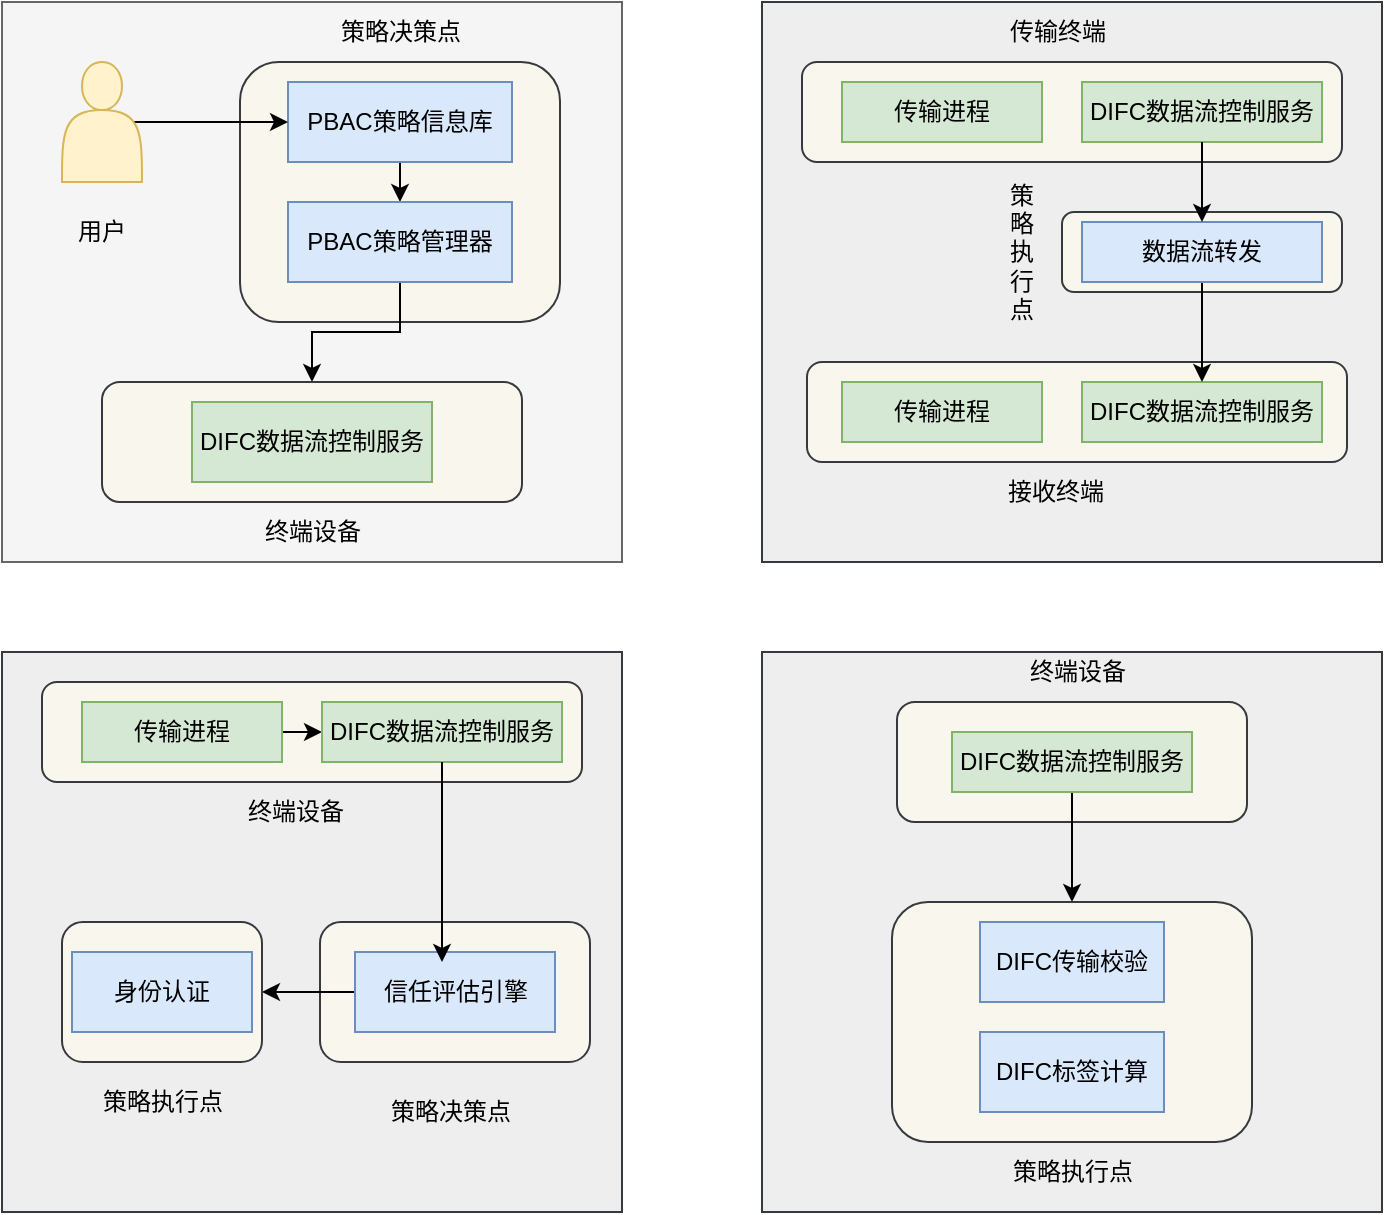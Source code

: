 <mxfile version="21.1.2" type="github">
  <diagram name="第 1 页" id="O18CY8XnaBSc46CLeHWP">
    <mxGraphModel dx="1434" dy="788" grid="1" gridSize="10" guides="1" tooltips="1" connect="1" arrows="1" fold="1" page="1" pageScale="1" pageWidth="827" pageHeight="1169" math="0" shadow="0">
      <root>
        <mxCell id="0" />
        <mxCell id="1" parent="0" />
        <mxCell id="UMHnbR3vApaapKaN-r0W-21" value="" style="rounded=0;whiteSpace=wrap;html=1;fillColor=#eeeeee;strokeColor=#36393d;" vertex="1" parent="1">
          <mxGeometry x="150" y="375" width="310" height="280" as="geometry" />
        </mxCell>
        <mxCell id="UMHnbR3vApaapKaN-r0W-1" value="" style="rounded=0;whiteSpace=wrap;html=1;fillColor=#f5f5f5;fontColor=#333333;strokeColor=#666666;" vertex="1" parent="1">
          <mxGeometry x="150" y="50" width="310" height="280" as="geometry" />
        </mxCell>
        <mxCell id="UMHnbR3vApaapKaN-r0W-7" value="" style="rounded=1;whiteSpace=wrap;html=1;fillColor=#f9f7ed;strokeColor=#36393d;" vertex="1" parent="1">
          <mxGeometry x="269" y="80" width="160" height="130" as="geometry" />
        </mxCell>
        <mxCell id="UMHnbR3vApaapKaN-r0W-59" style="edgeStyle=orthogonalEdgeStyle;rounded=0;orthogonalLoop=1;jettySize=auto;html=1;exitX=0.5;exitY=1;exitDx=0;exitDy=0;entryX=0.5;entryY=0;entryDx=0;entryDy=0;" edge="1" parent="1" source="UMHnbR3vApaapKaN-r0W-3" target="UMHnbR3vApaapKaN-r0W-5">
          <mxGeometry relative="1" as="geometry" />
        </mxCell>
        <mxCell id="UMHnbR3vApaapKaN-r0W-3" value="PBAC策略信息库" style="rounded=0;whiteSpace=wrap;html=1;fillColor=#dae8fc;strokeColor=#6c8ebf;" vertex="1" parent="1">
          <mxGeometry x="293" y="90" width="112" height="40" as="geometry" />
        </mxCell>
        <mxCell id="UMHnbR3vApaapKaN-r0W-60" style="edgeStyle=orthogonalEdgeStyle;rounded=0;orthogonalLoop=1;jettySize=auto;html=1;exitX=0.5;exitY=1;exitDx=0;exitDy=0;entryX=0.5;entryY=0;entryDx=0;entryDy=0;" edge="1" parent="1" source="UMHnbR3vApaapKaN-r0W-5" target="UMHnbR3vApaapKaN-r0W-9">
          <mxGeometry relative="1" as="geometry" />
        </mxCell>
        <mxCell id="UMHnbR3vApaapKaN-r0W-5" value="PBAC策略管理器" style="rounded=0;whiteSpace=wrap;html=1;fillColor=#dae8fc;strokeColor=#6c8ebf;" vertex="1" parent="1">
          <mxGeometry x="293" y="150" width="112" height="40" as="geometry" />
        </mxCell>
        <mxCell id="UMHnbR3vApaapKaN-r0W-58" style="edgeStyle=orthogonalEdgeStyle;rounded=0;orthogonalLoop=1;jettySize=auto;html=1;exitX=0.9;exitY=0.5;exitDx=0;exitDy=0;exitPerimeter=0;entryX=0;entryY=0.5;entryDx=0;entryDy=0;" edge="1" parent="1" source="UMHnbR3vApaapKaN-r0W-6" target="UMHnbR3vApaapKaN-r0W-3">
          <mxGeometry relative="1" as="geometry" />
        </mxCell>
        <mxCell id="UMHnbR3vApaapKaN-r0W-6" value="" style="shape=actor;whiteSpace=wrap;html=1;fillColor=#fff2cc;strokeColor=#d6b656;" vertex="1" parent="1">
          <mxGeometry x="180" y="80" width="40" height="60" as="geometry" />
        </mxCell>
        <mxCell id="UMHnbR3vApaapKaN-r0W-8" value="策略决策点" style="text;html=1;align=center;verticalAlign=middle;resizable=0;points=[];autosize=1;strokeColor=none;fillColor=none;" vertex="1" parent="1">
          <mxGeometry x="309" y="50" width="80" height="30" as="geometry" />
        </mxCell>
        <mxCell id="UMHnbR3vApaapKaN-r0W-9" value="" style="rounded=1;whiteSpace=wrap;html=1;fillColor=#f9f7ed;strokeColor=#36393d;" vertex="1" parent="1">
          <mxGeometry x="200" y="240" width="210" height="60" as="geometry" />
        </mxCell>
        <mxCell id="UMHnbR3vApaapKaN-r0W-10" value="DIFC数据流控制服务" style="rounded=0;whiteSpace=wrap;html=1;fillColor=#d5e8d4;strokeColor=#82b366;" vertex="1" parent="1">
          <mxGeometry x="245" y="250" width="120" height="40" as="geometry" />
        </mxCell>
        <mxCell id="UMHnbR3vApaapKaN-r0W-11" value="终端设备" style="text;html=1;align=center;verticalAlign=middle;resizable=0;points=[];autosize=1;strokeColor=none;fillColor=none;" vertex="1" parent="1">
          <mxGeometry x="270" y="300" width="70" height="30" as="geometry" />
        </mxCell>
        <mxCell id="UMHnbR3vApaapKaN-r0W-12" value="用户" style="text;html=1;strokeColor=none;fillColor=none;align=center;verticalAlign=middle;whiteSpace=wrap;rounded=0;" vertex="1" parent="1">
          <mxGeometry x="170" y="150" width="60" height="30" as="geometry" />
        </mxCell>
        <mxCell id="UMHnbR3vApaapKaN-r0W-16" value="" style="rounded=1;whiteSpace=wrap;html=1;fillColor=#f9f7ed;strokeColor=#36393d;" vertex="1" parent="1">
          <mxGeometry x="170" y="390" width="270" height="50" as="geometry" />
        </mxCell>
        <mxCell id="UMHnbR3vApaapKaN-r0W-62" style="edgeStyle=orthogonalEdgeStyle;rounded=0;orthogonalLoop=1;jettySize=auto;html=1;exitX=1;exitY=0.5;exitDx=0;exitDy=0;entryX=0;entryY=0.5;entryDx=0;entryDy=0;" edge="1" parent="1" source="UMHnbR3vApaapKaN-r0W-15" target="UMHnbR3vApaapKaN-r0W-20">
          <mxGeometry relative="1" as="geometry" />
        </mxCell>
        <mxCell id="UMHnbR3vApaapKaN-r0W-15" value="传输进程" style="rounded=0;whiteSpace=wrap;html=1;fillColor=#d5e8d4;strokeColor=#82b366;" vertex="1" parent="1">
          <mxGeometry x="190" y="400" width="100" height="30" as="geometry" />
        </mxCell>
        <mxCell id="UMHnbR3vApaapKaN-r0W-20" value="DIFC数据流控制服务" style="rounded=0;whiteSpace=wrap;html=1;fillColor=#d5e8d4;strokeColor=#82b366;" vertex="1" parent="1">
          <mxGeometry x="310" y="400" width="120" height="30" as="geometry" />
        </mxCell>
        <mxCell id="UMHnbR3vApaapKaN-r0W-22" value="" style="rounded=1;whiteSpace=wrap;html=1;fillColor=#f9f7ed;strokeColor=#36393d;" vertex="1" parent="1">
          <mxGeometry x="309" y="510" width="135" height="70" as="geometry" />
        </mxCell>
        <mxCell id="UMHnbR3vApaapKaN-r0W-63" style="edgeStyle=orthogonalEdgeStyle;rounded=0;orthogonalLoop=1;jettySize=auto;html=1;exitX=0;exitY=0.5;exitDx=0;exitDy=0;entryX=1;entryY=0.5;entryDx=0;entryDy=0;" edge="1" parent="1" source="UMHnbR3vApaapKaN-r0W-23" target="UMHnbR3vApaapKaN-r0W-28">
          <mxGeometry relative="1" as="geometry" />
        </mxCell>
        <mxCell id="UMHnbR3vApaapKaN-r0W-23" value="信任评估引擎" style="rounded=0;whiteSpace=wrap;html=1;fillColor=#dae8fc;strokeColor=#6c8ebf;" vertex="1" parent="1">
          <mxGeometry x="326.5" y="525" width="100" height="40" as="geometry" />
        </mxCell>
        <mxCell id="UMHnbR3vApaapKaN-r0W-25" value="策略决策点" style="text;html=1;strokeColor=none;fillColor=none;align=center;verticalAlign=middle;whiteSpace=wrap;rounded=0;" vertex="1" parent="1">
          <mxGeometry x="339" y="590" width="71" height="30" as="geometry" />
        </mxCell>
        <mxCell id="UMHnbR3vApaapKaN-r0W-27" value="终端设备" style="text;html=1;strokeColor=none;fillColor=none;align=center;verticalAlign=middle;whiteSpace=wrap;rounded=0;" vertex="1" parent="1">
          <mxGeometry x="266.5" y="440" width="60" height="30" as="geometry" />
        </mxCell>
        <mxCell id="UMHnbR3vApaapKaN-r0W-28" value="" style="rounded=1;whiteSpace=wrap;html=1;fillColor=#f9f7ed;strokeColor=#36393d;" vertex="1" parent="1">
          <mxGeometry x="180" y="510" width="100" height="70" as="geometry" />
        </mxCell>
        <mxCell id="UMHnbR3vApaapKaN-r0W-29" value="身份认证" style="rounded=0;whiteSpace=wrap;html=1;fillColor=#dae8fc;strokeColor=#6c8ebf;" vertex="1" parent="1">
          <mxGeometry x="185" y="525" width="90" height="40" as="geometry" />
        </mxCell>
        <mxCell id="UMHnbR3vApaapKaN-r0W-30" value="策略执行点" style="text;html=1;strokeColor=none;fillColor=none;align=center;verticalAlign=middle;whiteSpace=wrap;rounded=0;" vertex="1" parent="1">
          <mxGeometry x="194.5" y="585" width="71" height="30" as="geometry" />
        </mxCell>
        <mxCell id="UMHnbR3vApaapKaN-r0W-31" value="" style="rounded=0;whiteSpace=wrap;html=1;fillColor=#eeeeee;strokeColor=#36393d;" vertex="1" parent="1">
          <mxGeometry x="530" y="375" width="310" height="280" as="geometry" />
        </mxCell>
        <mxCell id="UMHnbR3vApaapKaN-r0W-32" value="" style="rounded=1;whiteSpace=wrap;html=1;fillColor=#f9f7ed;strokeColor=#36393d;" vertex="1" parent="1">
          <mxGeometry x="597.5" y="400" width="175" height="60" as="geometry" />
        </mxCell>
        <mxCell id="UMHnbR3vApaapKaN-r0W-42" style="edgeStyle=orthogonalEdgeStyle;rounded=0;orthogonalLoop=1;jettySize=auto;html=1;exitX=0.5;exitY=1;exitDx=0;exitDy=0;entryX=0.5;entryY=0;entryDx=0;entryDy=0;" edge="1" parent="1" source="UMHnbR3vApaapKaN-r0W-33" target="UMHnbR3vApaapKaN-r0W-34">
          <mxGeometry relative="1" as="geometry" />
        </mxCell>
        <mxCell id="UMHnbR3vApaapKaN-r0W-33" value="DIFC数据流控制服务" style="rounded=0;whiteSpace=wrap;html=1;fillColor=#d5e8d4;strokeColor=#82b366;" vertex="1" parent="1">
          <mxGeometry x="625" y="415" width="120" height="30" as="geometry" />
        </mxCell>
        <mxCell id="UMHnbR3vApaapKaN-r0W-34" value="" style="rounded=1;whiteSpace=wrap;html=1;fillColor=#f9f7ed;strokeColor=#36393d;" vertex="1" parent="1">
          <mxGeometry x="595" y="500" width="180" height="120" as="geometry" />
        </mxCell>
        <mxCell id="UMHnbR3vApaapKaN-r0W-35" value="终端设备" style="text;html=1;strokeColor=none;fillColor=none;align=center;verticalAlign=middle;whiteSpace=wrap;rounded=0;" vertex="1" parent="1">
          <mxGeometry x="657.5" y="370" width="60" height="30" as="geometry" />
        </mxCell>
        <mxCell id="UMHnbR3vApaapKaN-r0W-36" value="DIFC传输校验" style="rounded=0;whiteSpace=wrap;html=1;fillColor=#dae8fc;strokeColor=#6c8ebf;" vertex="1" parent="1">
          <mxGeometry x="639" y="510" width="92" height="40" as="geometry" />
        </mxCell>
        <mxCell id="UMHnbR3vApaapKaN-r0W-37" value="DIFC标签计算" style="rounded=0;whiteSpace=wrap;html=1;fillColor=#dae8fc;strokeColor=#6c8ebf;" vertex="1" parent="1">
          <mxGeometry x="639" y="565" width="92" height="40" as="geometry" />
        </mxCell>
        <mxCell id="UMHnbR3vApaapKaN-r0W-39" value="策略执行点" style="text;html=1;align=center;verticalAlign=middle;resizable=0;points=[];autosize=1;strokeColor=none;fillColor=none;" vertex="1" parent="1">
          <mxGeometry x="645" y="620" width="80" height="30" as="geometry" />
        </mxCell>
        <mxCell id="UMHnbR3vApaapKaN-r0W-41" value="" style="rounded=0;whiteSpace=wrap;html=1;fillColor=#eeeeee;strokeColor=#36393d;" vertex="1" parent="1">
          <mxGeometry x="530" y="50" width="310" height="280" as="geometry" />
        </mxCell>
        <mxCell id="UMHnbR3vApaapKaN-r0W-45" value="" style="rounded=1;whiteSpace=wrap;html=1;fillColor=#f9f7ed;strokeColor=#36393d;" vertex="1" parent="1">
          <mxGeometry x="550" y="80" width="270" height="50" as="geometry" />
        </mxCell>
        <mxCell id="UMHnbR3vApaapKaN-r0W-46" value="传输进程" style="rounded=0;whiteSpace=wrap;html=1;fillColor=#d5e8d4;strokeColor=#82b366;" vertex="1" parent="1">
          <mxGeometry x="570" y="90" width="100" height="30" as="geometry" />
        </mxCell>
        <mxCell id="UMHnbR3vApaapKaN-r0W-47" value="DIFC数据流控制服务" style="rounded=0;whiteSpace=wrap;html=1;fillColor=#d5e8d4;strokeColor=#82b366;" vertex="1" parent="1">
          <mxGeometry x="690" y="90" width="120" height="30" as="geometry" />
        </mxCell>
        <mxCell id="UMHnbR3vApaapKaN-r0W-48" value="传输终端" style="text;html=1;strokeColor=none;fillColor=none;align=center;verticalAlign=middle;whiteSpace=wrap;rounded=0;" vertex="1" parent="1">
          <mxGeometry x="648" y="50" width="60" height="30" as="geometry" />
        </mxCell>
        <mxCell id="UMHnbR3vApaapKaN-r0W-49" value="" style="rounded=1;whiteSpace=wrap;html=1;fillColor=#f9f7ed;strokeColor=#36393d;" vertex="1" parent="1">
          <mxGeometry x="552.5" y="230" width="270" height="50" as="geometry" />
        </mxCell>
        <mxCell id="UMHnbR3vApaapKaN-r0W-50" value="传输进程" style="rounded=0;whiteSpace=wrap;html=1;fillColor=#d5e8d4;strokeColor=#82b366;" vertex="1" parent="1">
          <mxGeometry x="570" y="240" width="100" height="30" as="geometry" />
        </mxCell>
        <mxCell id="UMHnbR3vApaapKaN-r0W-51" value="DIFC数据流控制服务" style="rounded=0;whiteSpace=wrap;html=1;fillColor=#d5e8d4;strokeColor=#82b366;" vertex="1" parent="1">
          <mxGeometry x="690" y="240" width="120" height="30" as="geometry" />
        </mxCell>
        <mxCell id="UMHnbR3vApaapKaN-r0W-52" value="接收终端" style="text;html=1;strokeColor=none;fillColor=none;align=center;verticalAlign=middle;whiteSpace=wrap;rounded=0;" vertex="1" parent="1">
          <mxGeometry x="646.5" y="280" width="60" height="30" as="geometry" />
        </mxCell>
        <mxCell id="UMHnbR3vApaapKaN-r0W-54" value="" style="rounded=1;whiteSpace=wrap;html=1;fillColor=#f9f7ed;strokeColor=#36393d;" vertex="1" parent="1">
          <mxGeometry x="680" y="155" width="140" height="40" as="geometry" />
        </mxCell>
        <mxCell id="UMHnbR3vApaapKaN-r0W-56" style="edgeStyle=orthogonalEdgeStyle;rounded=0;orthogonalLoop=1;jettySize=auto;html=1;exitX=0.5;exitY=1;exitDx=0;exitDy=0;entryX=0.5;entryY=0;entryDx=0;entryDy=0;" edge="1" parent="1" source="UMHnbR3vApaapKaN-r0W-53" target="UMHnbR3vApaapKaN-r0W-51">
          <mxGeometry relative="1" as="geometry" />
        </mxCell>
        <mxCell id="UMHnbR3vApaapKaN-r0W-53" value="数据流转发" style="rounded=0;whiteSpace=wrap;html=1;fillColor=#dae8fc;strokeColor=#6c8ebf;" vertex="1" parent="1">
          <mxGeometry x="690" y="160" width="120" height="30" as="geometry" />
        </mxCell>
        <mxCell id="UMHnbR3vApaapKaN-r0W-55" style="edgeStyle=orthogonalEdgeStyle;rounded=0;orthogonalLoop=1;jettySize=auto;html=1;exitX=0.5;exitY=1;exitDx=0;exitDy=0;entryX=0.5;entryY=0;entryDx=0;entryDy=0;" edge="1" parent="1" source="UMHnbR3vApaapKaN-r0W-47" target="UMHnbR3vApaapKaN-r0W-53">
          <mxGeometry relative="1" as="geometry" />
        </mxCell>
        <mxCell id="UMHnbR3vApaapKaN-r0W-57" value="策略执行点" style="text;html=1;strokeColor=none;fillColor=none;align=center;verticalAlign=middle;whiteSpace=wrap;rounded=0;" vertex="1" parent="1">
          <mxGeometry x="650" y="140" width="20" height="70" as="geometry" />
        </mxCell>
        <mxCell id="UMHnbR3vApaapKaN-r0W-61" style="edgeStyle=orthogonalEdgeStyle;rounded=0;orthogonalLoop=1;jettySize=auto;html=1;exitX=0.5;exitY=1;exitDx=0;exitDy=0;" edge="1" parent="1" source="UMHnbR3vApaapKaN-r0W-20">
          <mxGeometry relative="1" as="geometry">
            <mxPoint x="370" y="530" as="targetPoint" />
          </mxGeometry>
        </mxCell>
      </root>
    </mxGraphModel>
  </diagram>
</mxfile>
